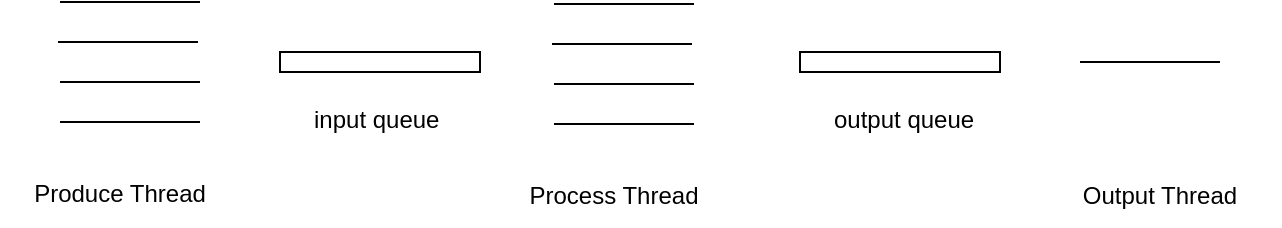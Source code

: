 <mxfile version="22.1.5" type="github">
  <diagram name="Page-1" id="Sfxa-IFda7sbrmxiUlXe">
    <mxGraphModel dx="1050" dy="556" grid="1" gridSize="10" guides="1" tooltips="1" connect="1" arrows="1" fold="1" page="1" pageScale="1" pageWidth="827" pageHeight="1169" math="0" shadow="0">
      <root>
        <mxCell id="0" />
        <mxCell id="1" parent="0" />
        <mxCell id="qosRA-9tzpBEdH8LgJej-5" value="Produce Thread" style="text;html=1;strokeColor=none;fillColor=none;align=center;verticalAlign=middle;whiteSpace=wrap;rounded=0;" vertex="1" parent="1">
          <mxGeometry x="140" y="360" width="120" height="30" as="geometry" />
        </mxCell>
        <mxCell id="qosRA-9tzpBEdH8LgJej-6" value="" style="endArrow=none;html=1;rounded=0;" edge="1" parent="1">
          <mxGeometry width="50" height="50" relative="1" as="geometry">
            <mxPoint x="170" y="279" as="sourcePoint" />
            <mxPoint x="240" y="279" as="targetPoint" />
          </mxGeometry>
        </mxCell>
        <mxCell id="qosRA-9tzpBEdH8LgJej-7" value="" style="endArrow=none;html=1;rounded=0;" edge="1" parent="1">
          <mxGeometry width="50" height="50" relative="1" as="geometry">
            <mxPoint x="169" y="299" as="sourcePoint" />
            <mxPoint x="239" y="299" as="targetPoint" />
          </mxGeometry>
        </mxCell>
        <mxCell id="qosRA-9tzpBEdH8LgJej-8" value="" style="endArrow=none;html=1;rounded=0;" edge="1" parent="1">
          <mxGeometry width="50" height="50" relative="1" as="geometry">
            <mxPoint x="170" y="319" as="sourcePoint" />
            <mxPoint x="240" y="319" as="targetPoint" />
          </mxGeometry>
        </mxCell>
        <mxCell id="qosRA-9tzpBEdH8LgJej-9" value="" style="endArrow=none;html=1;rounded=0;" edge="1" parent="1">
          <mxGeometry width="50" height="50" relative="1" as="geometry">
            <mxPoint x="170" y="339" as="sourcePoint" />
            <mxPoint x="240" y="339" as="targetPoint" />
          </mxGeometry>
        </mxCell>
        <mxCell id="qosRA-9tzpBEdH8LgJej-10" value="" style="rounded=0;whiteSpace=wrap;html=1;" vertex="1" parent="1">
          <mxGeometry x="280" y="304" width="100" height="10" as="geometry" />
        </mxCell>
        <mxCell id="qosRA-9tzpBEdH8LgJej-11" value="input queue" style="text;whiteSpace=wrap;html=1;" vertex="1" parent="1">
          <mxGeometry x="295" y="324" width="70" height="20" as="geometry" />
        </mxCell>
        <mxCell id="qosRA-9tzpBEdH8LgJej-12" value="Process Thread" style="text;html=1;strokeColor=none;fillColor=none;align=center;verticalAlign=middle;whiteSpace=wrap;rounded=0;" vertex="1" parent="1">
          <mxGeometry x="387" y="361" width="120" height="30" as="geometry" />
        </mxCell>
        <mxCell id="qosRA-9tzpBEdH8LgJej-13" value="" style="endArrow=none;html=1;rounded=0;" edge="1" parent="1">
          <mxGeometry width="50" height="50" relative="1" as="geometry">
            <mxPoint x="417" y="280" as="sourcePoint" />
            <mxPoint x="487" y="280" as="targetPoint" />
          </mxGeometry>
        </mxCell>
        <mxCell id="qosRA-9tzpBEdH8LgJej-14" value="" style="endArrow=none;html=1;rounded=0;" edge="1" parent="1">
          <mxGeometry width="50" height="50" relative="1" as="geometry">
            <mxPoint x="416" y="300" as="sourcePoint" />
            <mxPoint x="486" y="300" as="targetPoint" />
          </mxGeometry>
        </mxCell>
        <mxCell id="qosRA-9tzpBEdH8LgJej-15" value="" style="endArrow=none;html=1;rounded=0;" edge="1" parent="1">
          <mxGeometry width="50" height="50" relative="1" as="geometry">
            <mxPoint x="417" y="320" as="sourcePoint" />
            <mxPoint x="487" y="320" as="targetPoint" />
          </mxGeometry>
        </mxCell>
        <mxCell id="qosRA-9tzpBEdH8LgJej-16" value="" style="endArrow=none;html=1;rounded=0;" edge="1" parent="1">
          <mxGeometry width="50" height="50" relative="1" as="geometry">
            <mxPoint x="417" y="340" as="sourcePoint" />
            <mxPoint x="487" y="340" as="targetPoint" />
          </mxGeometry>
        </mxCell>
        <mxCell id="qosRA-9tzpBEdH8LgJej-21" value="" style="rounded=0;whiteSpace=wrap;html=1;" vertex="1" parent="1">
          <mxGeometry x="540" y="304" width="100" height="10" as="geometry" />
        </mxCell>
        <mxCell id="qosRA-9tzpBEdH8LgJej-22" value="output queue" style="text;whiteSpace=wrap;html=1;" vertex="1" parent="1">
          <mxGeometry x="555" y="324" width="75" height="20" as="geometry" />
        </mxCell>
        <mxCell id="qosRA-9tzpBEdH8LgJej-23" value="" style="endArrow=none;html=1;rounded=0;" edge="1" parent="1">
          <mxGeometry width="50" height="50" relative="1" as="geometry">
            <mxPoint x="680" y="309" as="sourcePoint" />
            <mxPoint x="750" y="309" as="targetPoint" />
          </mxGeometry>
        </mxCell>
        <mxCell id="qosRA-9tzpBEdH8LgJej-24" value="Output Thread" style="text;html=1;strokeColor=none;fillColor=none;align=center;verticalAlign=middle;whiteSpace=wrap;rounded=0;" vertex="1" parent="1">
          <mxGeometry x="660" y="361" width="120" height="30" as="geometry" />
        </mxCell>
      </root>
    </mxGraphModel>
  </diagram>
</mxfile>
